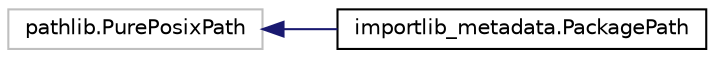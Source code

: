 digraph "Graphical Class Hierarchy"
{
 // LATEX_PDF_SIZE
  edge [fontname="Helvetica",fontsize="10",labelfontname="Helvetica",labelfontsize="10"];
  node [fontname="Helvetica",fontsize="10",shape=record];
  rankdir="LR";
  Node10895 [label="pathlib.PurePosixPath",height=0.2,width=0.4,color="grey75", fillcolor="white", style="filled",tooltip=" "];
  Node10895 -> Node0 [dir="back",color="midnightblue",fontsize="10",style="solid",fontname="Helvetica"];
  Node0 [label="importlib_metadata.PackagePath",height=0.2,width=0.4,color="black", fillcolor="white", style="filled",URL="$classimportlib__metadata_1_1PackagePath.html",tooltip=" "];
}
